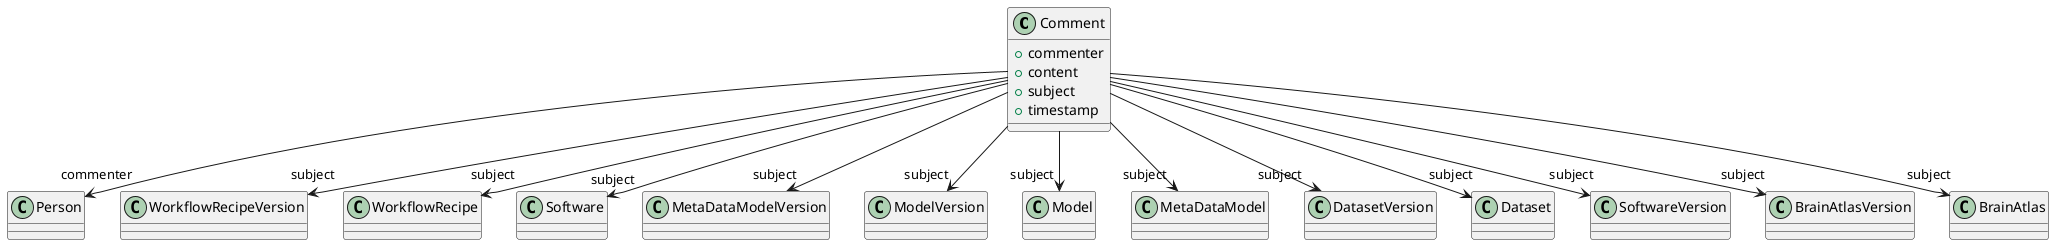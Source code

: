 @startuml
class Comment {
+commenter
+content
+subject
+timestamp

}
Comment -d-> "commenter" Person
Comment -d-> "subject" WorkflowRecipeVersion
Comment -d-> "subject" WorkflowRecipe
Comment -d-> "subject" Software
Comment -d-> "subject" MetaDataModelVersion
Comment -d-> "subject" ModelVersion
Comment -d-> "subject" Model
Comment -d-> "subject" MetaDataModel
Comment -d-> "subject" DatasetVersion
Comment -d-> "subject" Dataset
Comment -d-> "subject" SoftwareVersion
Comment -d-> "subject" BrainAtlasVersion
Comment -d-> "subject" BrainAtlas

@enduml